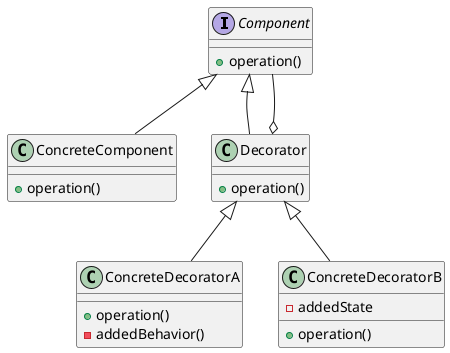 @startuml

interface Component {
    + operation()
}

class ConcreteComponent {
    + operation()
}

class Decorator {
    + operation()
}

class ConcreteDecoratorA {
    + operation()
    - addedBehavior()
}

class ConcreteDecoratorB {
    - addedState
    + operation()
}

Component <|-- ConcreteComponent
Component <|-- Decorator
Decorator o-- Component
Decorator <|-- ConcreteDecoratorA
Decorator <|-- ConcreteDecoratorB

@enduml
